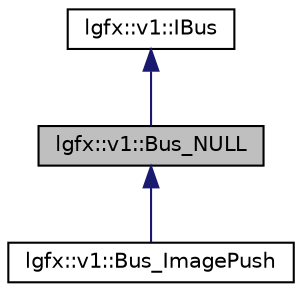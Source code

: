 digraph "lgfx::v1::Bus_NULL"
{
 // LATEX_PDF_SIZE
  edge [fontname="Helvetica",fontsize="10",labelfontname="Helvetica",labelfontsize="10"];
  node [fontname="Helvetica",fontsize="10",shape=record];
  Node1 [label="lgfx::v1::Bus_NULL",height=0.2,width=0.4,color="black", fillcolor="grey75", style="filled", fontcolor="black",tooltip=" "];
  Node2 -> Node1 [dir="back",color="midnightblue",fontsize="10",style="solid",fontname="Helvetica"];
  Node2 [label="lgfx::v1::IBus",height=0.2,width=0.4,color="black", fillcolor="white", style="filled",URL="$d4/d03/structlgfx_1_1v1_1_1IBus.html",tooltip=" "];
  Node1 -> Node3 [dir="back",color="midnightblue",fontsize="10",style="solid",fontname="Helvetica"];
  Node3 [label="lgfx::v1::Bus_ImagePush",height=0.2,width=0.4,color="black", fillcolor="white", style="filled",URL="$d3/d0b/structlgfx_1_1v1_1_1Bus__ImagePush.html",tooltip="コマンド体系を持たず、画面全体を送信するタイプのバスの基本形として使用する"];
}
